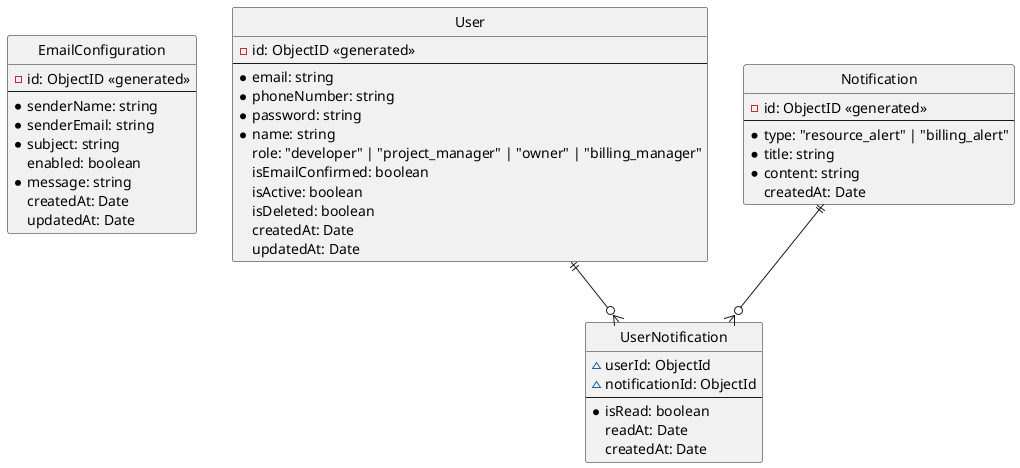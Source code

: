  @startuml Manage Cloud
hide circle
' skinparam linetype ortho


entity EmailConfiguration {
  -id: ObjectID <<generated>>
  --
  *senderName: string
  *senderEmail: string
  *subject: string
  enabled: boolean
  *message: string
  createdAt: Date
  updatedAt: Date
}


entity User {
  -id: ObjectID <<generated>>
  --
  *email: string
  *phoneNumber: string
  *password: string
  *name: string
  role: "developer" | "project_manager" | "owner" | "billing_manager"
  isEmailConfirmed: boolean
  isActive: boolean
  isDeleted: boolean
  createdAt: Date
  updatedAt: Date
}

entity Notification {
  -id: ObjectID <<generated>>
  --
  *type: "resource_alert" | "billing_alert"
  *title: string
  *content: string
  createdAt: Date
}

entity UserNotification {
  ~userId: ObjectId
  ~notificationId: ObjectId
  --
  *isRead: boolean
  readAt: Date
  createdAt: Date
}

User ||--o{ UserNotification
Notification ||--o{ UserNotification
@enduml
